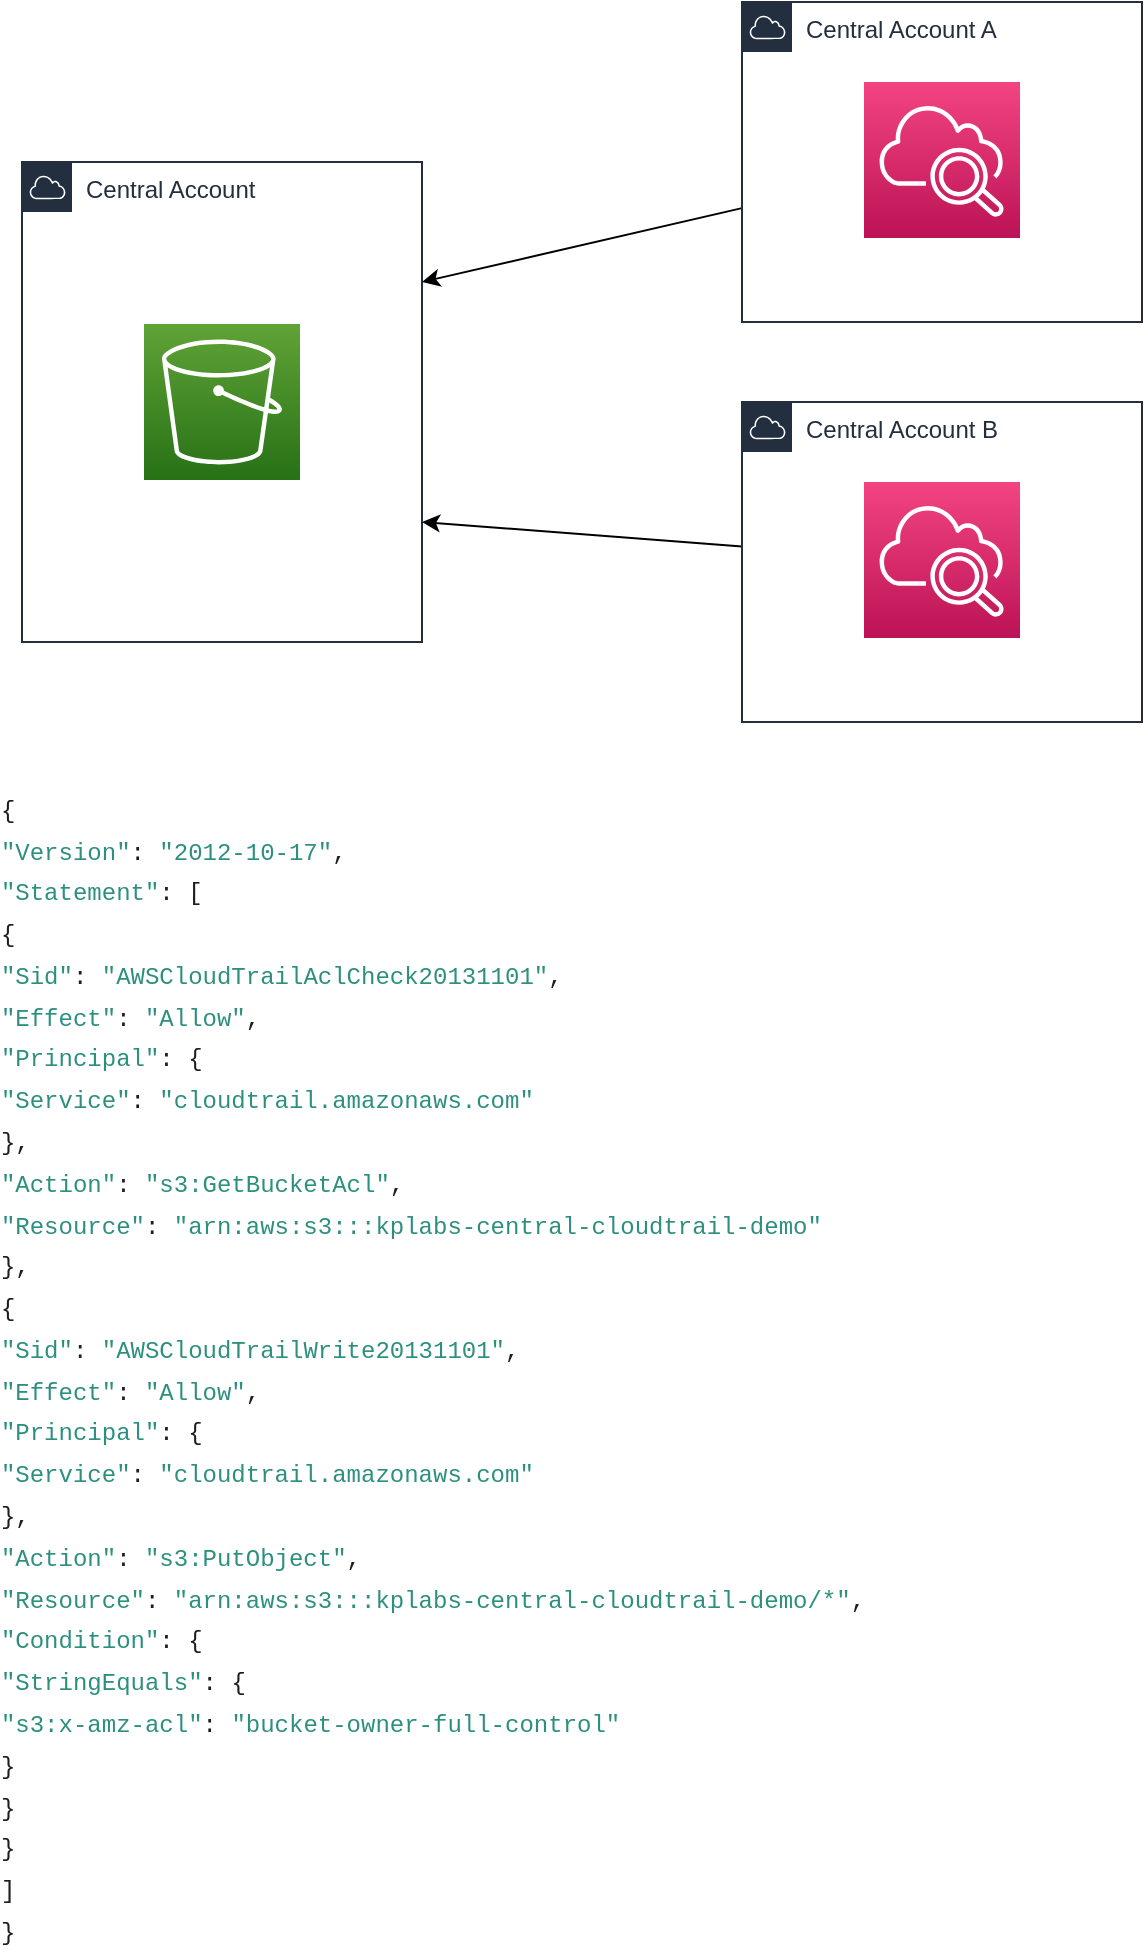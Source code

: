 <mxfile version="18.1.3" type="github">
  <diagram id="dJvXhKe_XBHIZZhZolxA" name="Page-1">
    <mxGraphModel dx="770" dy="776" grid="1" gridSize="10" guides="1" tooltips="1" connect="1" arrows="1" fold="1" page="1" pageScale="1" pageWidth="850" pageHeight="1100" math="0" shadow="0">
      <root>
        <mxCell id="0" />
        <mxCell id="1" parent="0" />
        <mxCell id="rI9NCYCTBTWqx4Z3RDzW-1" value="Central Account" style="points=[[0,0],[0.25,0],[0.5,0],[0.75,0],[1,0],[1,0.25],[1,0.5],[1,0.75],[1,1],[0.75,1],[0.5,1],[0.25,1],[0,1],[0,0.75],[0,0.5],[0,0.25]];outlineConnect=0;gradientColor=none;html=1;whiteSpace=wrap;fontSize=12;fontStyle=0;container=1;pointerEvents=0;collapsible=0;recursiveResize=0;shape=mxgraph.aws4.group;grIcon=mxgraph.aws4.group_aws_cloud;strokeColor=#232F3E;fillColor=none;verticalAlign=top;align=left;spacingLeft=30;fontColor=#232F3E;dashed=0;" vertex="1" parent="1">
          <mxGeometry x="80" y="160" width="200" height="240" as="geometry" />
        </mxCell>
        <mxCell id="rI9NCYCTBTWqx4Z3RDzW-2" value="" style="sketch=0;points=[[0,0,0],[0.25,0,0],[0.5,0,0],[0.75,0,0],[1,0,0],[0,1,0],[0.25,1,0],[0.5,1,0],[0.75,1,0],[1,1,0],[0,0.25,0],[0,0.5,0],[0,0.75,0],[1,0.25,0],[1,0.5,0],[1,0.75,0]];outlineConnect=0;fontColor=#232F3E;gradientColor=#60A337;gradientDirection=north;fillColor=#277116;strokeColor=#ffffff;dashed=0;verticalLabelPosition=bottom;verticalAlign=top;align=center;html=1;fontSize=12;fontStyle=0;aspect=fixed;shape=mxgraph.aws4.resourceIcon;resIcon=mxgraph.aws4.s3;" vertex="1" parent="rI9NCYCTBTWqx4Z3RDzW-1">
          <mxGeometry x="61" y="81" width="78" height="78" as="geometry" />
        </mxCell>
        <mxCell id="rI9NCYCTBTWqx4Z3RDzW-6" style="edgeStyle=none;rounded=0;orthogonalLoop=1;jettySize=auto;html=1;entryX=1;entryY=0.25;entryDx=0;entryDy=0;startArrow=none;startFill=0;endArrow=classic;endFill=1;" edge="1" parent="1" source="rI9NCYCTBTWqx4Z3RDzW-3" target="rI9NCYCTBTWqx4Z3RDzW-1">
          <mxGeometry relative="1" as="geometry" />
        </mxCell>
        <mxCell id="rI9NCYCTBTWqx4Z3RDzW-3" value="Central Account A" style="points=[[0,0],[0.25,0],[0.5,0],[0.75,0],[1,0],[1,0.25],[1,0.5],[1,0.75],[1,1],[0.75,1],[0.5,1],[0.25,1],[0,1],[0,0.75],[0,0.5],[0,0.25]];outlineConnect=0;gradientColor=none;html=1;whiteSpace=wrap;fontSize=12;fontStyle=0;container=1;pointerEvents=0;collapsible=0;recursiveResize=0;shape=mxgraph.aws4.group;grIcon=mxgraph.aws4.group_aws_cloud;strokeColor=#232F3E;fillColor=none;verticalAlign=top;align=left;spacingLeft=30;fontColor=#232F3E;dashed=0;" vertex="1" parent="1">
          <mxGeometry x="440" y="80" width="200" height="160" as="geometry" />
        </mxCell>
        <mxCell id="rI9NCYCTBTWqx4Z3RDzW-5" value="" style="sketch=0;points=[[0,0,0],[0.25,0,0],[0.5,0,0],[0.75,0,0],[1,0,0],[0,1,0],[0.25,1,0],[0.5,1,0],[0.75,1,0],[1,1,0],[0,0.25,0],[0,0.5,0],[0,0.75,0],[1,0.25,0],[1,0.5,0],[1,0.75,0]];points=[[0,0,0],[0.25,0,0],[0.5,0,0],[0.75,0,0],[1,0,0],[0,1,0],[0.25,1,0],[0.5,1,0],[0.75,1,0],[1,1,0],[0,0.25,0],[0,0.5,0],[0,0.75,0],[1,0.25,0],[1,0.5,0],[1,0.75,0]];outlineConnect=0;fontColor=#232F3E;gradientColor=#F34482;gradientDirection=north;fillColor=#BC1356;strokeColor=#ffffff;dashed=0;verticalLabelPosition=bottom;verticalAlign=top;align=center;html=1;fontSize=12;fontStyle=0;aspect=fixed;shape=mxgraph.aws4.resourceIcon;resIcon=mxgraph.aws4.cloudwatch_2;" vertex="1" parent="rI9NCYCTBTWqx4Z3RDzW-3">
          <mxGeometry x="61" y="40" width="78" height="78" as="geometry" />
        </mxCell>
        <mxCell id="rI9NCYCTBTWqx4Z3RDzW-9" style="edgeStyle=none;rounded=0;orthogonalLoop=1;jettySize=auto;html=1;entryX=1;entryY=0.75;entryDx=0;entryDy=0;startArrow=none;startFill=0;endArrow=classic;endFill=1;" edge="1" parent="1" source="rI9NCYCTBTWqx4Z3RDzW-7" target="rI9NCYCTBTWqx4Z3RDzW-1">
          <mxGeometry relative="1" as="geometry" />
        </mxCell>
        <mxCell id="rI9NCYCTBTWqx4Z3RDzW-7" value="Central Account B" style="points=[[0,0],[0.25,0],[0.5,0],[0.75,0],[1,0],[1,0.25],[1,0.5],[1,0.75],[1,1],[0.75,1],[0.5,1],[0.25,1],[0,1],[0,0.75],[0,0.5],[0,0.25]];outlineConnect=0;gradientColor=none;html=1;whiteSpace=wrap;fontSize=12;fontStyle=0;container=1;pointerEvents=0;collapsible=0;recursiveResize=0;shape=mxgraph.aws4.group;grIcon=mxgraph.aws4.group_aws_cloud;strokeColor=#232F3E;fillColor=none;verticalAlign=top;align=left;spacingLeft=30;fontColor=#232F3E;dashed=0;" vertex="1" parent="1">
          <mxGeometry x="440" y="280" width="200" height="160" as="geometry" />
        </mxCell>
        <mxCell id="rI9NCYCTBTWqx4Z3RDzW-8" value="" style="sketch=0;points=[[0,0,0],[0.25,0,0],[0.5,0,0],[0.75,0,0],[1,0,0],[0,1,0],[0.25,1,0],[0.5,1,0],[0.75,1,0],[1,1,0],[0,0.25,0],[0,0.5,0],[0,0.75,0],[1,0.25,0],[1,0.5,0],[1,0.75,0]];points=[[0,0,0],[0.25,0,0],[0.5,0,0],[0.75,0,0],[1,0,0],[0,1,0],[0.25,1,0],[0.5,1,0],[0.75,1,0],[1,1,0],[0,0.25,0],[0,0.5,0],[0,0.75,0],[1,0.25,0],[1,0.5,0],[1,0.75,0]];outlineConnect=0;fontColor=#232F3E;gradientColor=#F34482;gradientDirection=north;fillColor=#BC1356;strokeColor=#ffffff;dashed=0;verticalLabelPosition=bottom;verticalAlign=top;align=center;html=1;fontSize=12;fontStyle=0;aspect=fixed;shape=mxgraph.aws4.resourceIcon;resIcon=mxgraph.aws4.cloudwatch_2;" vertex="1" parent="rI9NCYCTBTWqx4Z3RDzW-7">
          <mxGeometry x="61" y="40" width="78" height="78" as="geometry" />
        </mxCell>
        <mxCell id="rI9NCYCTBTWqx4Z3RDzW-10" value="&lt;ol style=&quot;box-sizing: border-box; margin: 0px; padding: 0px; max-width: 60rem; list-style-type: none; counter-reset: customlistcounter 0; color: rgb(28, 29, 31); font-family: sfmono-regular, Consolas, &amp;quot;liberation mono&amp;quot;, Menlo, Courier, monospace; text-align: start; background-color: rgb(255, 255, 255);&quot; class=&quot;linenums&quot;&gt;&lt;li style=&quot;box-sizing: border-box; margin-top: 0px; margin-right: 0px; margin-left: 0px; padding: 0px 0px 0px 4.8rem; list-style-type: none; counter-increment: customlistcounter 1; text-indent: -4.8rem; margin-bottom: 0px !important;&quot; class=&quot;L0&quot;&gt;&lt;span style=&quot;box-sizing: border-box; margin: 0px; padding: 0px;&quot; class=&quot;pun&quot;&gt;{&lt;/span&gt;&lt;/li&gt;&lt;li style=&quot;box-sizing: border-box; margin-top: 0.4rem; margin-right: 0px; margin-left: 0px; padding: 0px 0px 0px 4.8rem; list-style-type: none; background-image: initial; background-position: initial; background-size: initial; background-repeat: initial; background-attachment: initial; background-origin: initial; background-clip: initial; background-color: inherit; counter-increment: customlistcounter 1; text-indent: -4.8rem; margin-bottom: 0px !important;&quot; class=&quot;L1&quot;&gt;&lt;span style=&quot;box-sizing: border-box; margin: 0px; padding: 0px;&quot; class=&quot;pln&quot;&gt;  &lt;/span&gt;&lt;span style=&quot;box-sizing: border-box; margin: 0px; padding: 0px; color: rgb(45, 144, 127);&quot; class=&quot;str&quot;&gt;&quot;Version&quot;&lt;/span&gt;&lt;span style=&quot;box-sizing: border-box; margin: 0px; padding: 0px;&quot; class=&quot;pun&quot;&gt;:&lt;/span&gt;&lt;span style=&quot;box-sizing: border-box; margin: 0px; padding: 0px;&quot; class=&quot;pln&quot;&gt; &lt;/span&gt;&lt;span style=&quot;box-sizing: border-box; margin: 0px; padding: 0px; color: rgb(45, 144, 127);&quot; class=&quot;str&quot;&gt;&quot;2012-10-17&quot;&lt;/span&gt;&lt;span style=&quot;box-sizing: border-box; margin: 0px; padding: 0px;&quot; class=&quot;pun&quot;&gt;,&lt;/span&gt;&lt;/li&gt;&lt;li style=&quot;box-sizing: border-box; margin-top: 0.4rem; margin-right: 0px; margin-left: 0px; padding: 0px 0px 0px 4.8rem; list-style-type: none; counter-increment: customlistcounter 1; text-indent: -4.8rem; margin-bottom: 0px !important;&quot; class=&quot;L2&quot;&gt;&lt;span style=&quot;box-sizing: border-box; margin: 0px; padding: 0px;&quot; class=&quot;pln&quot;&gt;  &lt;/span&gt;&lt;span style=&quot;box-sizing: border-box; margin: 0px; padding: 0px; color: rgb(45, 144, 127);&quot; class=&quot;str&quot;&gt;&quot;Statement&quot;&lt;/span&gt;&lt;span style=&quot;box-sizing: border-box; margin: 0px; padding: 0px;&quot; class=&quot;pun&quot;&gt;:&lt;/span&gt;&lt;span style=&quot;box-sizing: border-box; margin: 0px; padding: 0px;&quot; class=&quot;pln&quot;&gt; &lt;/span&gt;&lt;span style=&quot;box-sizing: border-box; margin: 0px; padding: 0px;&quot; class=&quot;pun&quot;&gt;[&lt;/span&gt;&lt;/li&gt;&lt;li style=&quot;box-sizing: border-box; margin-top: 0.4rem; margin-right: 0px; margin-left: 0px; padding: 0px 0px 0px 4.8rem; list-style-type: none; background-image: initial; background-position: initial; background-size: initial; background-repeat: initial; background-attachment: initial; background-origin: initial; background-clip: initial; background-color: inherit; counter-increment: customlistcounter 1; text-indent: -4.8rem; margin-bottom: 0px !important;&quot; class=&quot;L3&quot;&gt;&lt;span style=&quot;box-sizing: border-box; margin: 0px; padding: 0px;&quot; class=&quot;pln&quot;&gt;    &lt;/span&gt;&lt;span style=&quot;box-sizing: border-box; margin: 0px; padding: 0px;&quot; class=&quot;pun&quot;&gt;{&lt;/span&gt;&lt;/li&gt;&lt;li style=&quot;box-sizing: border-box; margin-top: 0.4rem; margin-right: 0px; margin-left: 0px; padding: 0px 0px 0px 4.8rem; counter-increment: customlistcounter 1; text-indent: -4.8rem; margin-bottom: 0px !important;&quot; class=&quot;L4&quot;&gt;&lt;span style=&quot;box-sizing: border-box; margin: 0px; padding: 0px;&quot; class=&quot;pln&quot;&gt;      &lt;/span&gt;&lt;span style=&quot;box-sizing: border-box; margin: 0px; padding: 0px; color: rgb(45, 144, 127);&quot; class=&quot;str&quot;&gt;&quot;Sid&quot;&lt;/span&gt;&lt;span style=&quot;box-sizing: border-box; margin: 0px; padding: 0px;&quot; class=&quot;pun&quot;&gt;:&lt;/span&gt;&lt;span style=&quot;box-sizing: border-box; margin: 0px; padding: 0px;&quot; class=&quot;pln&quot;&gt; &lt;/span&gt;&lt;span style=&quot;box-sizing: border-box; margin: 0px; padding: 0px; color: rgb(45, 144, 127);&quot; class=&quot;str&quot;&gt;&quot;AWSCloudTrailAclCheck20131101&quot;&lt;/span&gt;&lt;span style=&quot;box-sizing: border-box; margin: 0px; padding: 0px;&quot; class=&quot;pun&quot;&gt;,&lt;/span&gt;&lt;/li&gt;&lt;li style=&quot;box-sizing: border-box; margin-top: 0.4rem; margin-right: 0px; margin-left: 0px; padding: 0px 0px 0px 4.8rem; list-style-type: none; background-image: initial; background-position: initial; background-size: initial; background-repeat: initial; background-attachment: initial; background-origin: initial; background-clip: initial; background-color: inherit; counter-increment: customlistcounter 1; text-indent: -4.8rem; margin-bottom: 0px !important;&quot; class=&quot;L5&quot;&gt;&lt;span style=&quot;box-sizing: border-box; margin: 0px; padding: 0px;&quot; class=&quot;pln&quot;&gt;      &lt;/span&gt;&lt;span style=&quot;box-sizing: border-box; margin: 0px; padding: 0px; color: rgb(45, 144, 127);&quot; class=&quot;str&quot;&gt;&quot;Effect&quot;&lt;/span&gt;&lt;span style=&quot;box-sizing: border-box; margin: 0px; padding: 0px;&quot; class=&quot;pun&quot;&gt;:&lt;/span&gt;&lt;span style=&quot;box-sizing: border-box; margin: 0px; padding: 0px;&quot; class=&quot;pln&quot;&gt; &lt;/span&gt;&lt;span style=&quot;box-sizing: border-box; margin: 0px; padding: 0px; color: rgb(45, 144, 127);&quot; class=&quot;str&quot;&gt;&quot;Allow&quot;&lt;/span&gt;&lt;span style=&quot;box-sizing: border-box; margin: 0px; padding: 0px;&quot; class=&quot;pun&quot;&gt;,&lt;/span&gt;&lt;/li&gt;&lt;li style=&quot;box-sizing: border-box; margin-top: 0.4rem; margin-right: 0px; margin-left: 0px; padding: 0px 0px 0px 4.8rem; list-style-type: none; counter-increment: customlistcounter 1; text-indent: -4.8rem; margin-bottom: 0px !important;&quot; class=&quot;L6&quot;&gt;&lt;span style=&quot;box-sizing: border-box; margin: 0px; padding: 0px;&quot; class=&quot;pln&quot;&gt;      &lt;/span&gt;&lt;span style=&quot;box-sizing: border-box; margin: 0px; padding: 0px; color: rgb(45, 144, 127);&quot; class=&quot;str&quot;&gt;&quot;Principal&quot;&lt;/span&gt;&lt;span style=&quot;box-sizing: border-box; margin: 0px; padding: 0px;&quot; class=&quot;pun&quot;&gt;:&lt;/span&gt;&lt;span style=&quot;box-sizing: border-box; margin: 0px; padding: 0px;&quot; class=&quot;pln&quot;&gt; &lt;/span&gt;&lt;span style=&quot;box-sizing: border-box; margin: 0px; padding: 0px;&quot; class=&quot;pun&quot;&gt;{&lt;/span&gt;&lt;/li&gt;&lt;li style=&quot;box-sizing: border-box; margin-top: 0.4rem; margin-right: 0px; margin-left: 0px; padding: 0px 0px 0px 4.8rem; list-style-type: none; background-image: initial; background-position: initial; background-size: initial; background-repeat: initial; background-attachment: initial; background-origin: initial; background-clip: initial; background-color: inherit; counter-increment: customlistcounter 1; text-indent: -4.8rem; margin-bottom: 0px !important;&quot; class=&quot;L7&quot;&gt;&lt;span style=&quot;box-sizing: border-box; margin: 0px; padding: 0px;&quot; class=&quot;pln&quot;&gt;        &lt;/span&gt;&lt;span style=&quot;box-sizing: border-box; margin: 0px; padding: 0px; color: rgb(45, 144, 127);&quot; class=&quot;str&quot;&gt;&quot;Service&quot;&lt;/span&gt;&lt;span style=&quot;box-sizing: border-box; margin: 0px; padding: 0px;&quot; class=&quot;pun&quot;&gt;:&lt;/span&gt;&lt;span style=&quot;box-sizing: border-box; margin: 0px; padding: 0px;&quot; class=&quot;pln&quot;&gt; &lt;/span&gt;&lt;span style=&quot;box-sizing: border-box; margin: 0px; padding: 0px; color: rgb(45, 144, 127);&quot; class=&quot;str&quot;&gt;&quot;cloudtrail.amazonaws.com&quot;&lt;/span&gt;&lt;/li&gt;&lt;li style=&quot;box-sizing: border-box; margin-top: 0.4rem; margin-right: 0px; margin-left: 0px; padding: 0px 0px 0px 4.8rem; list-style-type: none; counter-increment: customlistcounter 1; text-indent: -4.8rem; margin-bottom: 0px !important;&quot; class=&quot;L8&quot;&gt;&lt;span style=&quot;box-sizing: border-box; margin: 0px; padding: 0px;&quot; class=&quot;pln&quot;&gt;      &lt;/span&gt;&lt;span style=&quot;box-sizing: border-box; margin: 0px; padding: 0px;&quot; class=&quot;pun&quot;&gt;},&lt;/span&gt;&lt;/li&gt;&lt;li style=&quot;box-sizing: border-box; margin-top: 0.4rem; margin-right: 0px; margin-left: 0px; padding: 0px 0px 0px 4.8rem; background-image: initial; background-position: initial; background-size: initial; background-repeat: initial; background-attachment: initial; background-origin: initial; background-clip: initial; background-color: inherit; counter-increment: customlistcounter 1; text-indent: -4.8rem; margin-bottom: 0px !important;&quot; class=&quot;L9&quot;&gt;&lt;span style=&quot;box-sizing: border-box; margin: 0px; padding: 0px;&quot; class=&quot;pln&quot;&gt;      &lt;/span&gt;&lt;span style=&quot;box-sizing: border-box; margin: 0px; padding: 0px; color: rgb(45, 144, 127);&quot; class=&quot;str&quot;&gt;&quot;Action&quot;&lt;/span&gt;&lt;span style=&quot;box-sizing: border-box; margin: 0px; padding: 0px;&quot; class=&quot;pun&quot;&gt;:&lt;/span&gt;&lt;span style=&quot;box-sizing: border-box; margin: 0px; padding: 0px;&quot; class=&quot;pln&quot;&gt; &lt;/span&gt;&lt;span style=&quot;box-sizing: border-box; margin: 0px; padding: 0px; color: rgb(45, 144, 127);&quot; class=&quot;str&quot;&gt;&quot;s3:GetBucketAcl&quot;&lt;/span&gt;&lt;span style=&quot;box-sizing: border-box; margin: 0px; padding: 0px;&quot; class=&quot;pun&quot;&gt;,&lt;/span&gt;&lt;/li&gt;&lt;li style=&quot;box-sizing: border-box; margin-top: 0.4rem; margin-right: 0px; margin-left: 0px; padding: 0px 0px 0px 4.8rem; list-style-type: none; counter-increment: customlistcounter 1; text-indent: -4.8rem; margin-bottom: 0px !important;&quot; class=&quot;L0&quot;&gt;&lt;span style=&quot;box-sizing: border-box; margin: 0px; padding: 0px;&quot; class=&quot;pln&quot;&gt;      &lt;/span&gt;&lt;span style=&quot;box-sizing: border-box; margin: 0px; padding: 0px; color: rgb(45, 144, 127);&quot; class=&quot;str&quot;&gt;&quot;Resource&quot;&lt;/span&gt;&lt;span style=&quot;box-sizing: border-box; margin: 0px; padding: 0px;&quot; class=&quot;pun&quot;&gt;:&lt;/span&gt;&lt;span style=&quot;box-sizing: border-box; margin: 0px; padding: 0px;&quot; class=&quot;pln&quot;&gt; &lt;/span&gt;&lt;span style=&quot;box-sizing: border-box; margin: 0px; padding: 0px; color: rgb(45, 144, 127);&quot; class=&quot;str&quot;&gt;&quot;arn:aws:s3:::kplabs-central-cloudtrail-demo&quot;&lt;/span&gt;&lt;/li&gt;&lt;li style=&quot;box-sizing: border-box; margin-top: 0.4rem; margin-right: 0px; margin-left: 0px; padding: 0px 0px 0px 4.8rem; list-style-type: none; background-image: initial; background-position: initial; background-size: initial; background-repeat: initial; background-attachment: initial; background-origin: initial; background-clip: initial; background-color: inherit; counter-increment: customlistcounter 1; text-indent: -4.8rem; margin-bottom: 0px !important;&quot; class=&quot;L1&quot;&gt;&lt;span style=&quot;box-sizing: border-box; margin: 0px; padding: 0px;&quot; class=&quot;pln&quot;&gt;    &lt;/span&gt;&lt;span style=&quot;box-sizing: border-box; margin: 0px; padding: 0px;&quot; class=&quot;pun&quot;&gt;},&lt;/span&gt;&lt;/li&gt;&lt;li style=&quot;box-sizing: border-box; margin-top: 0.4rem; margin-right: 0px; margin-left: 0px; padding: 0px 0px 0px 4.8rem; list-style-type: none; counter-increment: customlistcounter 1; text-indent: -4.8rem; margin-bottom: 0px !important;&quot; class=&quot;L2&quot;&gt;&lt;span style=&quot;box-sizing: border-box; margin: 0px; padding: 0px;&quot; class=&quot;pln&quot;&gt;    &lt;/span&gt;&lt;span style=&quot;box-sizing: border-box; margin: 0px; padding: 0px;&quot; class=&quot;pun&quot;&gt;{&lt;/span&gt;&lt;/li&gt;&lt;li style=&quot;box-sizing: border-box; margin-top: 0.4rem; margin-right: 0px; margin-left: 0px; padding: 0px 0px 0px 4.8rem; list-style-type: none; background-image: initial; background-position: initial; background-size: initial; background-repeat: initial; background-attachment: initial; background-origin: initial; background-clip: initial; background-color: inherit; counter-increment: customlistcounter 1; text-indent: -4.8rem; margin-bottom: 0px !important;&quot; class=&quot;L3&quot;&gt;&lt;span style=&quot;box-sizing: border-box; margin: 0px; padding: 0px;&quot; class=&quot;pln&quot;&gt;      &lt;/span&gt;&lt;span style=&quot;box-sizing: border-box; margin: 0px; padding: 0px; color: rgb(45, 144, 127);&quot; class=&quot;str&quot;&gt;&quot;Sid&quot;&lt;/span&gt;&lt;span style=&quot;box-sizing: border-box; margin: 0px; padding: 0px;&quot; class=&quot;pun&quot;&gt;:&lt;/span&gt;&lt;span style=&quot;box-sizing: border-box; margin: 0px; padding: 0px;&quot; class=&quot;pln&quot;&gt; &lt;/span&gt;&lt;span style=&quot;box-sizing: border-box; margin: 0px; padding: 0px; color: rgb(45, 144, 127);&quot; class=&quot;str&quot;&gt;&quot;AWSCloudTrailWrite20131101&quot;&lt;/span&gt;&lt;span style=&quot;box-sizing: border-box; margin: 0px; padding: 0px;&quot; class=&quot;pun&quot;&gt;,&lt;/span&gt;&lt;/li&gt;&lt;li style=&quot;box-sizing: border-box; margin-top: 0.4rem; margin-right: 0px; margin-left: 0px; padding: 0px 0px 0px 4.8rem; counter-increment: customlistcounter 1; text-indent: -4.8rem; margin-bottom: 0px !important;&quot; class=&quot;L4&quot;&gt;&lt;span style=&quot;box-sizing: border-box; margin: 0px; padding: 0px;&quot; class=&quot;pln&quot;&gt;      &lt;/span&gt;&lt;span style=&quot;box-sizing: border-box; margin: 0px; padding: 0px; color: rgb(45, 144, 127);&quot; class=&quot;str&quot;&gt;&quot;Effect&quot;&lt;/span&gt;&lt;span style=&quot;box-sizing: border-box; margin: 0px; padding: 0px;&quot; class=&quot;pun&quot;&gt;:&lt;/span&gt;&lt;span style=&quot;box-sizing: border-box; margin: 0px; padding: 0px;&quot; class=&quot;pln&quot;&gt; &lt;/span&gt;&lt;span style=&quot;box-sizing: border-box; margin: 0px; padding: 0px; color: rgb(45, 144, 127);&quot; class=&quot;str&quot;&gt;&quot;Allow&quot;&lt;/span&gt;&lt;span style=&quot;box-sizing: border-box; margin: 0px; padding: 0px;&quot; class=&quot;pun&quot;&gt;,&lt;/span&gt;&lt;/li&gt;&lt;li style=&quot;box-sizing: border-box; margin-top: 0.4rem; margin-right: 0px; margin-left: 0px; padding: 0px 0px 0px 4.8rem; list-style-type: none; background-image: initial; background-position: initial; background-size: initial; background-repeat: initial; background-attachment: initial; background-origin: initial; background-clip: initial; background-color: inherit; counter-increment: customlistcounter 1; text-indent: -4.8rem; margin-bottom: 0px !important;&quot; class=&quot;L5&quot;&gt;&lt;span style=&quot;box-sizing: border-box; margin: 0px; padding: 0px;&quot; class=&quot;pln&quot;&gt;      &lt;/span&gt;&lt;span style=&quot;box-sizing: border-box; margin: 0px; padding: 0px; color: rgb(45, 144, 127);&quot; class=&quot;str&quot;&gt;&quot;Principal&quot;&lt;/span&gt;&lt;span style=&quot;box-sizing: border-box; margin: 0px; padding: 0px;&quot; class=&quot;pun&quot;&gt;:&lt;/span&gt;&lt;span style=&quot;box-sizing: border-box; margin: 0px; padding: 0px;&quot; class=&quot;pln&quot;&gt; &lt;/span&gt;&lt;span style=&quot;box-sizing: border-box; margin: 0px; padding: 0px;&quot; class=&quot;pun&quot;&gt;{&lt;/span&gt;&lt;/li&gt;&lt;li style=&quot;box-sizing: border-box; margin-top: 0.4rem; margin-right: 0px; margin-left: 0px; padding: 0px 0px 0px 4.8rem; list-style-type: none; counter-increment: customlistcounter 1; text-indent: -4.8rem; margin-bottom: 0px !important;&quot; class=&quot;L6&quot;&gt;&lt;span style=&quot;box-sizing: border-box; margin: 0px; padding: 0px;&quot; class=&quot;pln&quot;&gt;        &lt;/span&gt;&lt;span style=&quot;box-sizing: border-box; margin: 0px; padding: 0px; color: rgb(45, 144, 127);&quot; class=&quot;str&quot;&gt;&quot;Service&quot;&lt;/span&gt;&lt;span style=&quot;box-sizing: border-box; margin: 0px; padding: 0px;&quot; class=&quot;pun&quot;&gt;:&lt;/span&gt;&lt;span style=&quot;box-sizing: border-box; margin: 0px; padding: 0px;&quot; class=&quot;pln&quot;&gt; &lt;/span&gt;&lt;span style=&quot;box-sizing: border-box; margin: 0px; padding: 0px; color: rgb(45, 144, 127);&quot; class=&quot;str&quot;&gt;&quot;cloudtrail.amazonaws.com&quot;&lt;/span&gt;&lt;/li&gt;&lt;li style=&quot;box-sizing: border-box; margin-top: 0.4rem; margin-right: 0px; margin-left: 0px; padding: 0px 0px 0px 4.8rem; list-style-type: none; background-image: initial; background-position: initial; background-size: initial; background-repeat: initial; background-attachment: initial; background-origin: initial; background-clip: initial; background-color: inherit; counter-increment: customlistcounter 1; text-indent: -4.8rem; margin-bottom: 0px !important;&quot; class=&quot;L7&quot;&gt;&lt;span style=&quot;box-sizing: border-box; margin: 0px; padding: 0px;&quot; class=&quot;pln&quot;&gt;      &lt;/span&gt;&lt;span style=&quot;box-sizing: border-box; margin: 0px; padding: 0px;&quot; class=&quot;pun&quot;&gt;},&lt;/span&gt;&lt;/li&gt;&lt;li style=&quot;box-sizing: border-box; margin-top: 0.4rem; margin-right: 0px; margin-left: 0px; padding: 0px 0px 0px 4.8rem; list-style-type: none; counter-increment: customlistcounter 1; text-indent: -4.8rem; margin-bottom: 0px !important;&quot; class=&quot;L8&quot;&gt;&lt;span style=&quot;box-sizing: border-box; margin: 0px; padding: 0px;&quot; class=&quot;pln&quot;&gt;      &lt;/span&gt;&lt;span style=&quot;box-sizing: border-box; margin: 0px; padding: 0px; color: rgb(45, 144, 127);&quot; class=&quot;str&quot;&gt;&quot;Action&quot;&lt;/span&gt;&lt;span style=&quot;box-sizing: border-box; margin: 0px; padding: 0px;&quot; class=&quot;pun&quot;&gt;:&lt;/span&gt;&lt;span style=&quot;box-sizing: border-box; margin: 0px; padding: 0px;&quot; class=&quot;pln&quot;&gt; &lt;/span&gt;&lt;span style=&quot;box-sizing: border-box; margin: 0px; padding: 0px; color: rgb(45, 144, 127);&quot; class=&quot;str&quot;&gt;&quot;s3:PutObject&quot;&lt;/span&gt;&lt;span style=&quot;box-sizing: border-box; margin: 0px; padding: 0px;&quot; class=&quot;pun&quot;&gt;,&lt;/span&gt;&lt;/li&gt;&lt;li style=&quot;box-sizing: border-box; margin-top: 0.4rem; margin-right: 0px; margin-left: 0px; padding: 0px 0px 0px 4.8rem; background-image: initial; background-position: initial; background-size: initial; background-repeat: initial; background-attachment: initial; background-origin: initial; background-clip: initial; background-color: inherit; counter-increment: customlistcounter 1; text-indent: -4.8rem; margin-bottom: 0px !important;&quot; class=&quot;L9&quot;&gt;&lt;span style=&quot;box-sizing: border-box; margin: 0px; padding: 0px;&quot; class=&quot;pln&quot;&gt;      &lt;/span&gt;&lt;span style=&quot;box-sizing: border-box; margin: 0px; padding: 0px; color: rgb(45, 144, 127);&quot; class=&quot;str&quot;&gt;&quot;Resource&quot;&lt;/span&gt;&lt;span style=&quot;box-sizing: border-box; margin: 0px; padding: 0px;&quot; class=&quot;pun&quot;&gt;:&lt;/span&gt;&lt;span style=&quot;box-sizing: border-box; margin: 0px; padding: 0px;&quot; class=&quot;pln&quot;&gt; &lt;/span&gt;&lt;span style=&quot;box-sizing: border-box; margin: 0px; padding: 0px; color: rgb(45, 144, 127);&quot; class=&quot;str&quot;&gt;&quot;arn:aws:s3:::kplabs-central-cloudtrail-demo/*&quot;&lt;/span&gt;&lt;span style=&quot;box-sizing: border-box; margin: 0px; padding: 0px;&quot; class=&quot;pun&quot;&gt;,&lt;/span&gt;&lt;/li&gt;&lt;li style=&quot;box-sizing: border-box; margin-top: 0.4rem; margin-right: 0px; margin-left: 0px; padding: 0px 0px 0px 4.8rem; list-style-type: none; counter-increment: customlistcounter 1; text-indent: -4.8rem; margin-bottom: 0px !important;&quot; class=&quot;L0&quot;&gt;&lt;span style=&quot;box-sizing: border-box; margin: 0px; padding: 0px;&quot; class=&quot;pln&quot;&gt;      &lt;/span&gt;&lt;span style=&quot;box-sizing: border-box; margin: 0px; padding: 0px; color: rgb(45, 144, 127);&quot; class=&quot;str&quot;&gt;&quot;Condition&quot;&lt;/span&gt;&lt;span style=&quot;box-sizing: border-box; margin: 0px; padding: 0px;&quot; class=&quot;pun&quot;&gt;:&lt;/span&gt;&lt;span style=&quot;box-sizing: border-box; margin: 0px; padding: 0px;&quot; class=&quot;pln&quot;&gt; &lt;/span&gt;&lt;span style=&quot;box-sizing: border-box; margin: 0px; padding: 0px;&quot; class=&quot;pun&quot;&gt;{&lt;/span&gt;&lt;span style=&quot;box-sizing: border-box; margin: 0px; padding: 0px;&quot; class=&quot;pln&quot;&gt; &lt;/span&gt;&lt;/li&gt;&lt;li style=&quot;box-sizing: border-box; margin-top: 0.4rem; margin-right: 0px; margin-left: 0px; padding: 0px 0px 0px 4.8rem; list-style-type: none; background-image: initial; background-position: initial; background-size: initial; background-repeat: initial; background-attachment: initial; background-origin: initial; background-clip: initial; background-color: inherit; counter-increment: customlistcounter 1; text-indent: -4.8rem; margin-bottom: 0px !important;&quot; class=&quot;L1&quot;&gt;&lt;span style=&quot;box-sizing: border-box; margin: 0px; padding: 0px;&quot; class=&quot;pln&quot;&gt;        &lt;/span&gt;&lt;span style=&quot;box-sizing: border-box; margin: 0px; padding: 0px; color: rgb(45, 144, 127);&quot; class=&quot;str&quot;&gt;&quot;StringEquals&quot;&lt;/span&gt;&lt;span style=&quot;box-sizing: border-box; margin: 0px; padding: 0px;&quot; class=&quot;pun&quot;&gt;:&lt;/span&gt;&lt;span style=&quot;box-sizing: border-box; margin: 0px; padding: 0px;&quot; class=&quot;pln&quot;&gt; &lt;/span&gt;&lt;span style=&quot;box-sizing: border-box; margin: 0px; padding: 0px;&quot; class=&quot;pun&quot;&gt;{&lt;/span&gt;&lt;span style=&quot;box-sizing: border-box; margin: 0px; padding: 0px;&quot; class=&quot;pln&quot;&gt; &lt;/span&gt;&lt;/li&gt;&lt;li style=&quot;box-sizing: border-box; margin-top: 0.4rem; margin-right: 0px; margin-left: 0px; padding: 0px 0px 0px 4.8rem; list-style-type: none; counter-increment: customlistcounter 1; text-indent: -4.8rem; margin-bottom: 0px !important;&quot; class=&quot;L2&quot;&gt;&lt;span style=&quot;box-sizing: border-box; margin: 0px; padding: 0px;&quot; class=&quot;pln&quot;&gt;          &lt;/span&gt;&lt;span style=&quot;box-sizing: border-box; margin: 0px; padding: 0px; color: rgb(45, 144, 127);&quot; class=&quot;str&quot;&gt;&quot;s3:x-amz-acl&quot;&lt;/span&gt;&lt;span style=&quot;box-sizing: border-box; margin: 0px; padding: 0px;&quot; class=&quot;pun&quot;&gt;:&lt;/span&gt;&lt;span style=&quot;box-sizing: border-box; margin: 0px; padding: 0px;&quot; class=&quot;pln&quot;&gt; &lt;/span&gt;&lt;span style=&quot;box-sizing: border-box; margin: 0px; padding: 0px; color: rgb(45, 144, 127);&quot; class=&quot;str&quot;&gt;&quot;bucket-owner-full-control&quot;&lt;/span&gt;&lt;span style=&quot;box-sizing: border-box; margin: 0px; padding: 0px;&quot; class=&quot;pln&quot;&gt; &lt;/span&gt;&lt;/li&gt;&lt;li style=&quot;box-sizing: border-box; margin-top: 0.4rem; margin-right: 0px; margin-left: 0px; padding: 0px 0px 0px 4.8rem; list-style-type: none; background-image: initial; background-position: initial; background-size: initial; background-repeat: initial; background-attachment: initial; background-origin: initial; background-clip: initial; background-color: inherit; counter-increment: customlistcounter 1; text-indent: -4.8rem; margin-bottom: 0px !important;&quot; class=&quot;L3&quot;&gt;&lt;span style=&quot;box-sizing: border-box; margin: 0px; padding: 0px;&quot; class=&quot;pln&quot;&gt;        &lt;/span&gt;&lt;span style=&quot;box-sizing: border-box; margin: 0px; padding: 0px;&quot; class=&quot;pun&quot;&gt;}&lt;/span&gt;&lt;/li&gt;&lt;li style=&quot;box-sizing: border-box; margin-top: 0.4rem; margin-right: 0px; margin-left: 0px; padding: 0px 0px 0px 4.8rem; counter-increment: customlistcounter 1; text-indent: -4.8rem; margin-bottom: 0px !important;&quot; class=&quot;L4&quot;&gt;&lt;span style=&quot;box-sizing: border-box; margin: 0px; padding: 0px;&quot; class=&quot;pln&quot;&gt;      &lt;/span&gt;&lt;span style=&quot;box-sizing: border-box; margin: 0px; padding: 0px;&quot; class=&quot;pun&quot;&gt;}&lt;/span&gt;&lt;/li&gt;&lt;li style=&quot;box-sizing: border-box; margin-top: 0.4rem; margin-right: 0px; margin-left: 0px; padding: 0px 0px 0px 4.8rem; list-style-type: none; background-image: initial; background-position: initial; background-size: initial; background-repeat: initial; background-attachment: initial; background-origin: initial; background-clip: initial; background-color: inherit; counter-increment: customlistcounter 1; text-indent: -4.8rem; margin-bottom: 0px !important;&quot; class=&quot;L5&quot;&gt;&lt;span style=&quot;box-sizing: border-box; margin: 0px; padding: 0px;&quot; class=&quot;pln&quot;&gt;    &lt;/span&gt;&lt;span style=&quot;box-sizing: border-box; margin: 0px; padding: 0px;&quot; class=&quot;pun&quot;&gt;}&lt;/span&gt;&lt;/li&gt;&lt;li style=&quot;box-sizing: border-box; margin-top: 0.4rem; margin-right: 0px; margin-left: 0px; padding: 0px 0px 0px 4.8rem; list-style-type: none; counter-increment: customlistcounter 1; text-indent: -4.8rem; margin-bottom: 0px !important;&quot; class=&quot;L6&quot;&gt;&lt;span style=&quot;box-sizing: border-box; margin: 0px; padding: 0px;&quot; class=&quot;pln&quot;&gt;  &lt;/span&gt;&lt;span style=&quot;box-sizing: border-box; margin: 0px; padding: 0px;&quot; class=&quot;pun&quot;&gt;]&lt;/span&gt;&lt;/li&gt;&lt;li style=&quot;box-sizing: border-box; margin-top: 0.4rem; margin-right: 0px; margin-left: 0px; padding: 0px 0px 0px 4.8rem; list-style-type: none; background-image: initial; background-position: initial; background-size: initial; background-repeat: initial; background-attachment: initial; background-origin: initial; background-clip: initial; background-color: inherit; counter-increment: customlistcounter 1; text-indent: -4.8rem; margin-bottom: 0px !important;&quot; class=&quot;L7&quot;&gt;&lt;span style=&quot;box-sizing: border-box; margin: 0px; padding: 0px;&quot; class=&quot;pun&quot;&gt;}&lt;/span&gt;&lt;/li&gt;&lt;/ol&gt;" style="text;html=1;align=center;verticalAlign=middle;resizable=0;points=[];autosize=1;strokeColor=none;fillColor=none;" vertex="1" parent="1">
          <mxGeometry x="80" y="480" width="410" height="570" as="geometry" />
        </mxCell>
      </root>
    </mxGraphModel>
  </diagram>
</mxfile>
